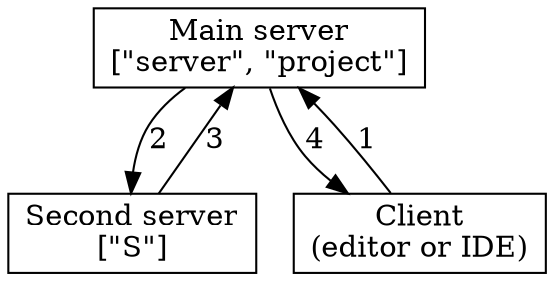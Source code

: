 digraph g {
  S1 [ shape="rect", label="Main server\n[\"server\", \"project\"]"] ;
  S2 [ shape="rect", label="Second server\n[\"S\"]" ] ;
  C [ shape="rect", label="Client\n(editor or IDE)" ] ;
  C -> S1 [ label="1" ];
  S1 -> S2 [ label="2" ];
  S2 -> S1 [ label="3" ];
  S1 -> C [ label="4" ];
  }